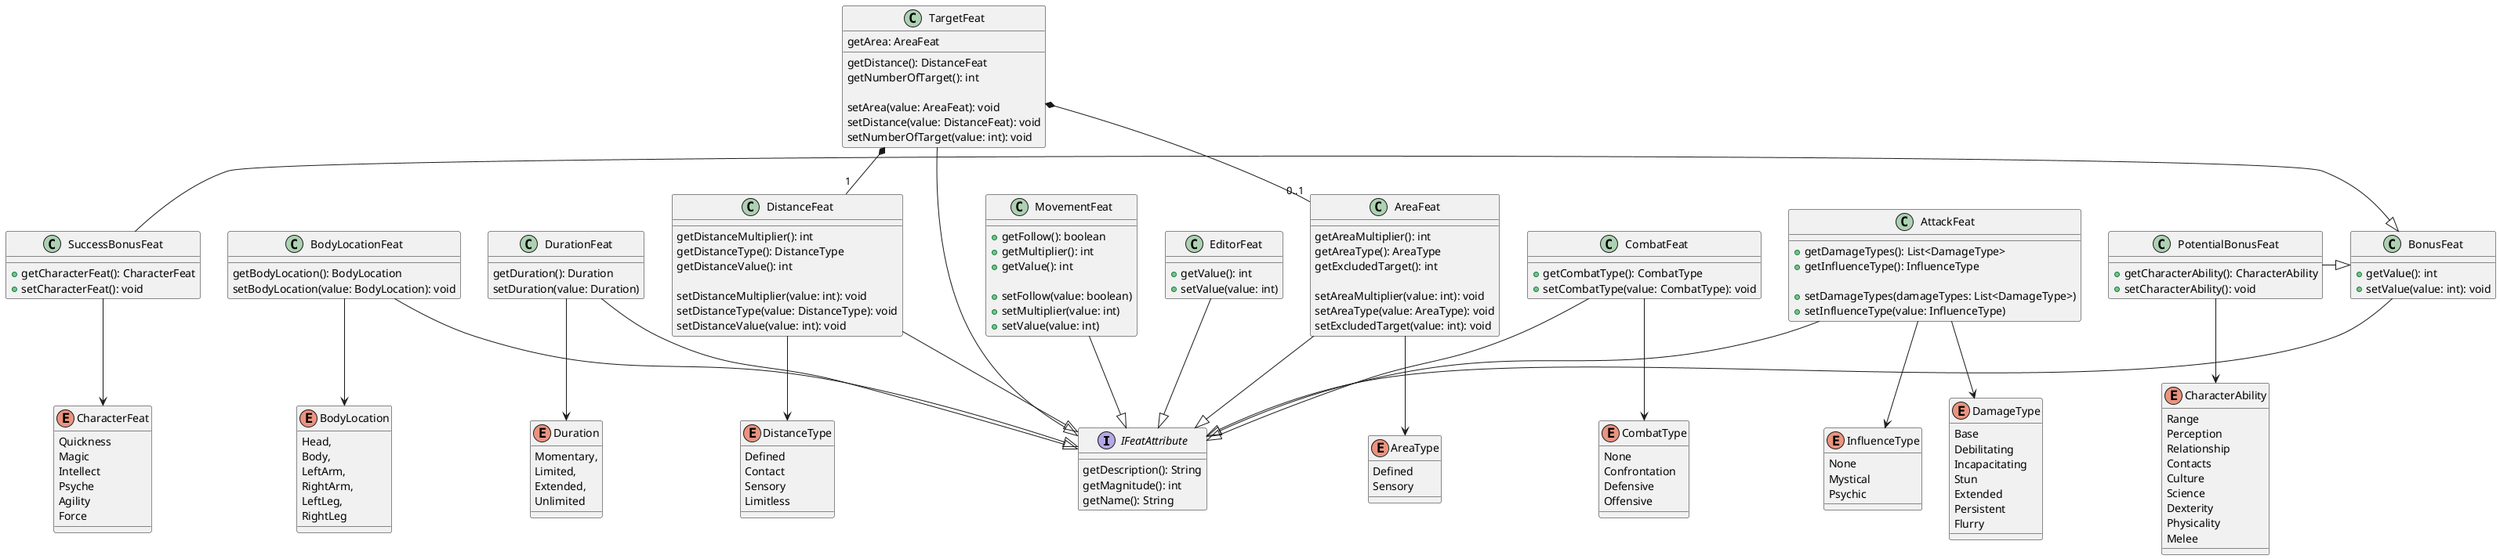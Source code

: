@startuml

interface IFeatAttribute {
        getDescription(): String
        getMagnitude(): int
        getName(): String
}

enum BodyLocation {
        Head,
        Body,
        LeftArm,
        RightArm,
        LeftLeg,
        RightLeg
}
class BodyLocationFeat {
        getBodyLocation(): BodyLocation
        setBodyLocation(value: BodyLocation): void
}
BodyLocationFeat --> BodyLocation
BodyLocationFeat --|> IFeatAttribute

enum Duration {
        Momentary,
        Limited,
        Extended,
        Unlimited
}
class DurationFeat {
        getDuration(): Duration
        setDuration(value: Duration)
}
DurationFeat --> Duration
DurationFeat --|> IFeatAttribute

class TargetFeat {
        getArea: AreaFeat
        getDistance(): DistanceFeat
        getNumberOfTarget(): int

        setArea(value: AreaFeat): void        
        setDistance(value: DistanceFeat): void
        setNumberOfTarget(value: int): void
}
TargetFeat --|> IFeatAttribute
TargetFeat *-- "1" DistanceFeat
TargetFeat *-- "0..1" AreaFeat

enum DistanceType {
        Defined
        Contact
        Sensory
        Limitless
}
class DistanceFeat  {
        getDistanceMultiplier(): int
        getDistanceType(): DistanceType
        getDistanceValue(): int
        
        setDistanceMultiplier(value: int): void
        setDistanceType(value: DistanceType): void
        setDistanceValue(value: int): void
}
DistanceFeat --|> IFeatAttribute
DistanceFeat --> DistanceType

enum AreaType {
        Defined
        Sensory
}
class AreaFeat {
        getAreaMultiplier(): int
        getAreaType(): AreaType
        getExcludedTarget(): int

        setAreaMultiplier(value: int): void
        setAreaType(value: AreaType): void
        setExcludedTarget(value: int): void
}
AreaFeat --|> IFeatAttribute
AreaFeat --> AreaType


class BonusFeat {
        + getValue(): int
        + setValue(value: int): void
}
BonusFeat --|> IFeatAttribute

enum CharacterFeat {
        Quickness
        Magic
        Intellect
        Psyche
        Agility
        Force
}
enum CharacterAbility {
        Range
        Perception
        Relationship
        Contacts
        Culture
        Science
        Dexterity
        Physicality
        Melee
}
class SuccessBonusFeat {
        + getCharacterFeat(): CharacterFeat
        + setCharacterFeat(): void
}
SuccessBonusFeat --> CharacterFeat
SuccessBonusFeat -|> BonusFeat

class PotentialBonusFeat {
        + getCharacterAbility(): CharacterAbility
        + setCharacterAbility(): void
}
PotentialBonusFeat --> CharacterAbility
PotentialBonusFeat -|> BonusFeat

enum CombatType {
        None
        Confrontation
        Defensive
        Offensive
}
class CombatFeat {
        + getCombatType(): CombatType
        + setCombatType(value: CombatType): void 
}
CombatFeat --|> IFeatAttribute
CombatFeat --> CombatType

enum InfluenceType {
        None
        Mystical
        Psychic
}
enum DamageType {
        Base
        Debilitating
        Incapacitating
        Stun
        Extended
        Persistent
        Flurry
}
class AttackFeat {
        + getDamageTypes(): List<DamageType>
        + getInfluenceType(): InfluenceType

        + setDamageTypes(damageTypes: List<DamageType>)
        + setInfluenceType(value: InfluenceType)
}
AttackFeat --|> IFeatAttribute
AttackFeat --> InfluenceType
AttackFeat --> DamageType

class MovementFeat {
        + getFollow(): boolean
        + getMultiplier(): int
        + getValue(): int
        
        + setFollow(value: boolean)
        + setMultiplier(value: int)
        + setValue(value: int)
}
MovementFeat --|> IFeatAttribute

class EditorFeat {
        + getValue(): int
        + setValue(value: int)
}
EditorFeat --|> IFeatAttribute

@enduml
